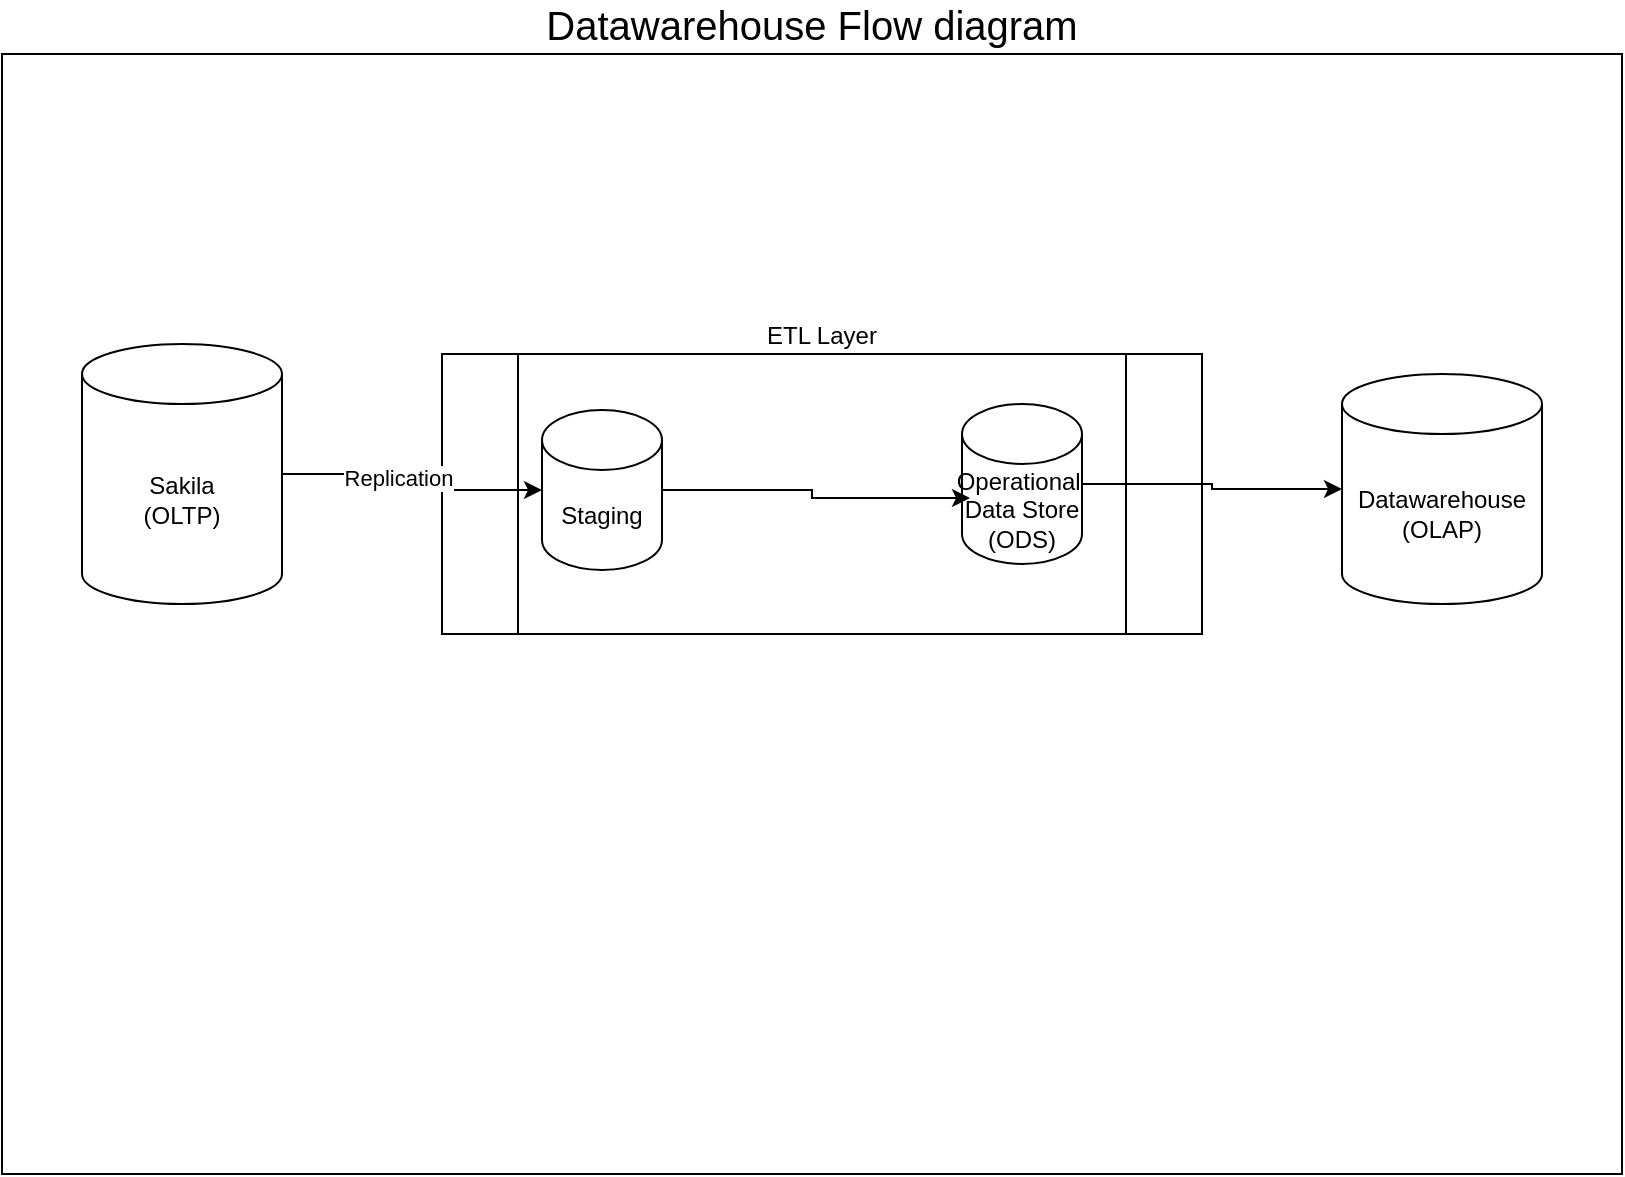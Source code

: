 <mxfile version="26.0.9" pages="2">
  <diagram name="Page-1" id="WuEjcxmXGW4iPuDAAuB0">
    <mxGraphModel dx="1098" dy="820" grid="1" gridSize="10" guides="1" tooltips="1" connect="1" arrows="1" fold="1" page="1" pageScale="1" pageWidth="850" pageHeight="1100" math="0" shadow="0">
      <root>
        <mxCell id="0" />
        <mxCell id="1" parent="0" />
        <mxCell id="VqQ0Fmc94VIvYm2mt7gw-1" value="Datawarehouse Flow diagram" style="rounded=0;whiteSpace=wrap;html=1;labelPosition=center;verticalLabelPosition=top;align=center;verticalAlign=bottom;fontSize=20;container=1;" parent="1" vertex="1">
          <mxGeometry y="130" width="810" height="560" as="geometry" />
        </mxCell>
        <mxCell id="VqQ0Fmc94VIvYm2mt7gw-2" value="Sakila&lt;div&gt;(OLTP)&lt;/div&gt;" style="shape=cylinder3;whiteSpace=wrap;html=1;boundedLbl=1;backgroundOutline=1;size=15;" parent="VqQ0Fmc94VIvYm2mt7gw-1" vertex="1">
          <mxGeometry x="40" y="145" width="100" height="130" as="geometry" />
        </mxCell>
        <mxCell id="VqQ0Fmc94VIvYm2mt7gw-3" value="Datawarehouse&lt;div&gt;(OLAP)&lt;/div&gt;" style="shape=cylinder3;whiteSpace=wrap;html=1;boundedLbl=1;backgroundOutline=1;size=15;" parent="VqQ0Fmc94VIvYm2mt7gw-1" vertex="1">
          <mxGeometry x="670" y="160" width="100" height="115" as="geometry" />
        </mxCell>
        <mxCell id="VqQ0Fmc94VIvYm2mt7gw-4" value="ETL Layer" style="shape=process;whiteSpace=wrap;html=1;backgroundOutline=1;labelPosition=center;verticalLabelPosition=top;align=center;verticalAlign=bottom;" parent="VqQ0Fmc94VIvYm2mt7gw-1" vertex="1">
          <mxGeometry x="220" y="150" width="380" height="140" as="geometry" />
        </mxCell>
        <mxCell id="VqQ0Fmc94VIvYm2mt7gw-5" value="Staging" style="shape=cylinder3;whiteSpace=wrap;html=1;boundedLbl=1;backgroundOutline=1;size=15;" parent="VqQ0Fmc94VIvYm2mt7gw-1" vertex="1">
          <mxGeometry x="270" y="178" width="60" height="80" as="geometry" />
        </mxCell>
        <mxCell id="VqQ0Fmc94VIvYm2mt7gw-6" style="edgeStyle=orthogonalEdgeStyle;rounded=0;orthogonalLoop=1;jettySize=auto;html=1;" parent="VqQ0Fmc94VIvYm2mt7gw-1" source="VqQ0Fmc94VIvYm2mt7gw-2" target="VqQ0Fmc94VIvYm2mt7gw-5" edge="1">
          <mxGeometry relative="1" as="geometry" />
        </mxCell>
        <mxCell id="VqQ0Fmc94VIvYm2mt7gw-7" value="Replication" style="edgeLabel;html=1;align=center;verticalAlign=middle;resizable=0;points=[];" parent="VqQ0Fmc94VIvYm2mt7gw-6" vertex="1" connectable="0">
          <mxGeometry x="-0.159" y="-2" relative="1" as="geometry">
            <mxPoint as="offset" />
          </mxGeometry>
        </mxCell>
        <mxCell id="VqQ0Fmc94VIvYm2mt7gw-10" style="edgeStyle=orthogonalEdgeStyle;rounded=0;orthogonalLoop=1;jettySize=auto;html=1;" parent="VqQ0Fmc94VIvYm2mt7gw-1" source="VqQ0Fmc94VIvYm2mt7gw-8" target="VqQ0Fmc94VIvYm2mt7gw-3" edge="1">
          <mxGeometry relative="1" as="geometry" />
        </mxCell>
        <mxCell id="VqQ0Fmc94VIvYm2mt7gw-8" value="Operational&amp;nbsp;&lt;div&gt;Data Store&lt;/div&gt;&lt;div&gt;(ODS)&lt;/div&gt;" style="shape=cylinder3;whiteSpace=wrap;html=1;boundedLbl=1;backgroundOutline=1;size=15;" parent="VqQ0Fmc94VIvYm2mt7gw-1" vertex="1">
          <mxGeometry x="480" y="175" width="60" height="80" as="geometry" />
        </mxCell>
        <mxCell id="VqQ0Fmc94VIvYm2mt7gw-9" style="edgeStyle=orthogonalEdgeStyle;rounded=0;orthogonalLoop=1;jettySize=auto;html=1;entryX=0.067;entryY=0.588;entryDx=0;entryDy=0;entryPerimeter=0;" parent="VqQ0Fmc94VIvYm2mt7gw-1" source="VqQ0Fmc94VIvYm2mt7gw-5" target="VqQ0Fmc94VIvYm2mt7gw-8" edge="1">
          <mxGeometry relative="1" as="geometry" />
        </mxCell>
      </root>
    </mxGraphModel>
  </diagram>
  <diagram id="urg6wFFHiguZoUG2TykJ" name="Page-2">
    <mxGraphModel dx="1098" dy="827" grid="1" gridSize="10" guides="1" tooltips="1" connect="1" arrows="1" fold="1" page="1" pageScale="1" pageWidth="850" pageHeight="1100" math="0" shadow="0">
      <root>
        <mxCell id="0" />
        <mxCell id="1" parent="0" />
        <mxCell id="7P2oLRDd-AgBRyHhcT7b-1" value="Star Schema" style="rounded=0;whiteSpace=wrap;html=1;labelPosition=center;verticalLabelPosition=top;align=center;verticalAlign=bottom;fontSize=18;container=1;" vertex="1" parent="1">
          <mxGeometry x="70" y="120" width="760" height="600" as="geometry" />
        </mxCell>
        <mxCell id="7P2oLRDd-AgBRyHhcT7b-2" value="f_sales&amp;nbsp;&lt;div&gt;Fact&lt;/div&gt;" style="shape=internalStorage;whiteSpace=wrap;html=1;backgroundOutline=1;" vertex="1" parent="1">
          <mxGeometry x="410" y="400" width="80" height="80" as="geometry" />
        </mxCell>
        <mxCell id="7P2oLRDd-AgBRyHhcT7b-10" style="edgeStyle=orthogonalEdgeStyle;rounded=0;orthogonalLoop=1;jettySize=auto;html=1;" edge="1" parent="1" source="7P2oLRDd-AgBRyHhcT7b-3" target="7P2oLRDd-AgBRyHhcT7b-2">
          <mxGeometry relative="1" as="geometry" />
        </mxCell>
        <mxCell id="7P2oLRDd-AgBRyHhcT7b-3" value="d_customer" style="shape=internalStorage;whiteSpace=wrap;html=1;backgroundOutline=1;" vertex="1" parent="1">
          <mxGeometry x="220" y="230" width="80" height="80" as="geometry" />
        </mxCell>
        <mxCell id="7P2oLRDd-AgBRyHhcT7b-7" style="edgeStyle=orthogonalEdgeStyle;rounded=0;orthogonalLoop=1;jettySize=auto;html=1;entryX=0;entryY=0.5;entryDx=0;entryDy=0;" edge="1" parent="1" source="7P2oLRDd-AgBRyHhcT7b-4" target="7P2oLRDd-AgBRyHhcT7b-2">
          <mxGeometry relative="1" as="geometry" />
        </mxCell>
        <mxCell id="7P2oLRDd-AgBRyHhcT7b-4" value="d_film" style="shape=internalStorage;whiteSpace=wrap;html=1;backgroundOutline=1;" vertex="1" parent="1">
          <mxGeometry x="200" y="510" width="80" height="80" as="geometry" />
        </mxCell>
        <mxCell id="7P2oLRDd-AgBRyHhcT7b-9" style="edgeStyle=orthogonalEdgeStyle;rounded=0;orthogonalLoop=1;jettySize=auto;html=1;entryX=0.75;entryY=0;entryDx=0;entryDy=0;" edge="1" parent="1" source="7P2oLRDd-AgBRyHhcT7b-6" target="7P2oLRDd-AgBRyHhcT7b-2">
          <mxGeometry relative="1" as="geometry" />
        </mxCell>
        <mxCell id="7P2oLRDd-AgBRyHhcT7b-6" value="d_store_staff" style="shape=internalStorage;whiteSpace=wrap;html=1;backgroundOutline=1;" vertex="1" parent="1">
          <mxGeometry x="630" y="250" width="80" height="80" as="geometry" />
        </mxCell>
      </root>
    </mxGraphModel>
  </diagram>
</mxfile>
